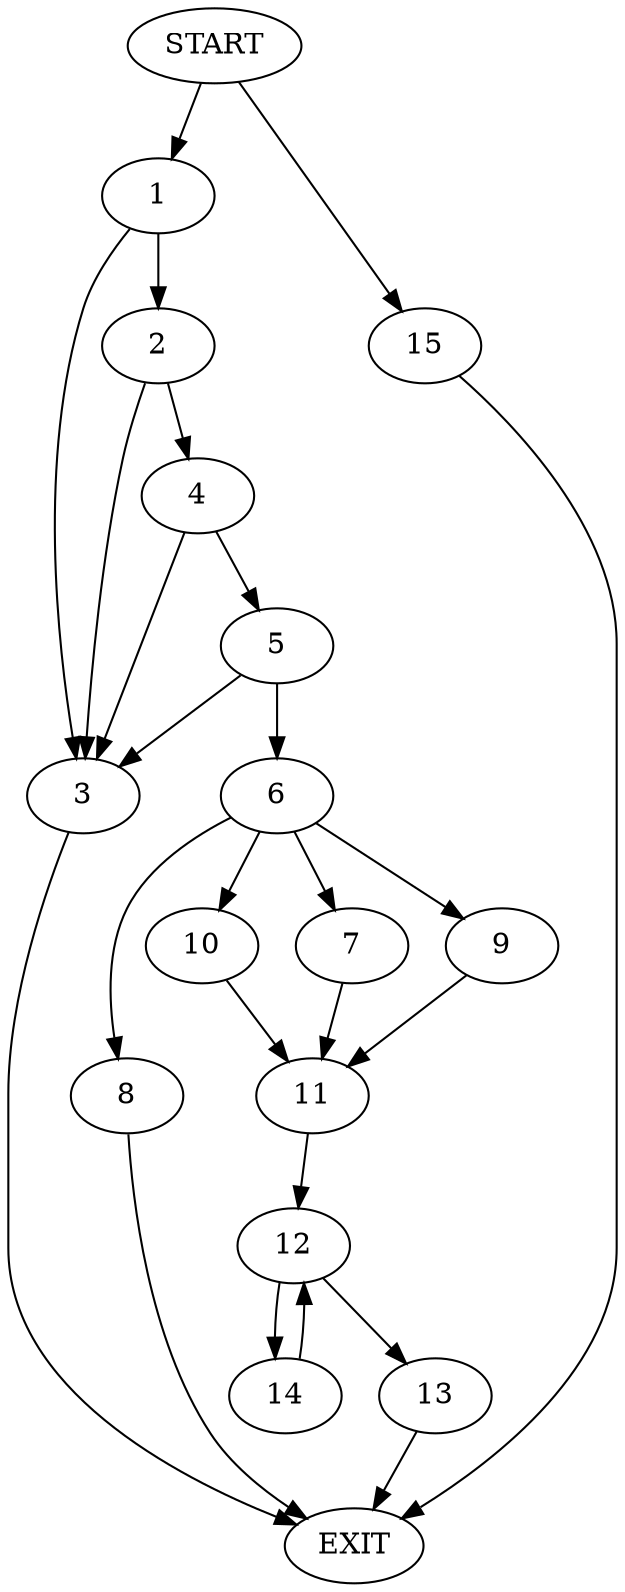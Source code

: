 digraph {
0 [label="START"]
16 [label="EXIT"]
0 -> 1
1 -> 2
1 -> 3
3 -> 16
2 -> 4
2 -> 3
4 -> 5
4 -> 3
5 -> 6
5 -> 3
6 -> 7
6 -> 8
6 -> 9
6 -> 10
8 -> 16
7 -> 11
9 -> 11
10 -> 11
11 -> 12
12 -> 13
12 -> 14
0 -> 15
15 -> 16
14 -> 12
13 -> 16
}
